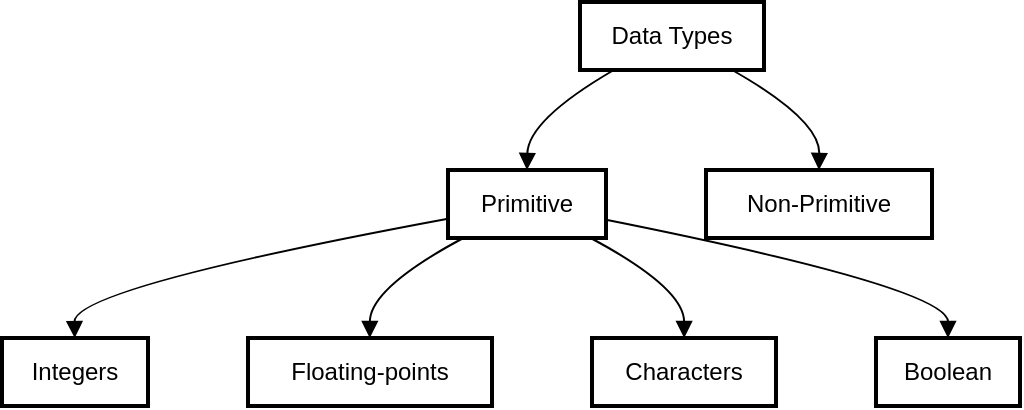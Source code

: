 <mxfile version="23.1.6" type="github">
  <diagram name="Page-1" id="NZbzHBPe5YF4VIzsgg0A">
    <mxGraphModel>
      <root>
        <mxCell id="0" />
        <mxCell id="1" parent="0" />
        <mxCell id="2" value="Data Types" style="whiteSpace=wrap;strokeWidth=2;" vertex="1" parent="1">
          <mxGeometry x="289" width="92" height="34" as="geometry" />
        </mxCell>
        <mxCell id="3" value="Primitive" style="whiteSpace=wrap;strokeWidth=2;" vertex="1" parent="1">
          <mxGeometry x="223" y="84" width="79" height="34" as="geometry" />
        </mxCell>
        <mxCell id="4" value="Integers" style="whiteSpace=wrap;strokeWidth=2;" vertex="1" parent="1">
          <mxGeometry y="168" width="73" height="34" as="geometry" />
        </mxCell>
        <mxCell id="5" value="Floating-points" style="whiteSpace=wrap;strokeWidth=2;" vertex="1" parent="1">
          <mxGeometry x="123" y="168" width="122" height="34" as="geometry" />
        </mxCell>
        <mxCell id="6" value="Characters" style="whiteSpace=wrap;strokeWidth=2;" vertex="1" parent="1">
          <mxGeometry x="295" y="168" width="92" height="34" as="geometry" />
        </mxCell>
        <mxCell id="7" value="Boolean" style="whiteSpace=wrap;strokeWidth=2;" vertex="1" parent="1">
          <mxGeometry x="437" y="168" width="72" height="34" as="geometry" />
        </mxCell>
        <mxCell id="8" value="Non-Primitive" style="whiteSpace=wrap;strokeWidth=2;" vertex="1" parent="1">
          <mxGeometry x="352" y="84" width="113" height="34" as="geometry" />
        </mxCell>
        <mxCell id="9" value="" style="curved=1;startArrow=none;endArrow=block;exitX=0.184;exitY=1;entryX=0.5;entryY=0;" edge="1" parent="1" source="2" target="3">
          <mxGeometry relative="1" as="geometry">
            <Array as="points">
              <mxPoint x="263" y="59" />
            </Array>
          </mxGeometry>
        </mxCell>
        <mxCell id="10" value="" style="curved=1;startArrow=none;endArrow=block;exitX=-0.002;exitY=0.717;entryX=0.498;entryY=0;" edge="1" parent="1" source="3" target="4">
          <mxGeometry relative="1" as="geometry">
            <Array as="points">
              <mxPoint x="36" y="143" />
            </Array>
          </mxGeometry>
        </mxCell>
        <mxCell id="11" value="" style="curved=1;startArrow=none;endArrow=block;exitX=0.097;exitY=1;entryX=0.499;entryY=0;" edge="1" parent="1" source="3" target="5">
          <mxGeometry relative="1" as="geometry">
            <Array as="points">
              <mxPoint x="184" y="143" />
            </Array>
          </mxGeometry>
        </mxCell>
        <mxCell id="12" value="" style="curved=1;startArrow=none;endArrow=block;exitX=0.903;exitY=1;entryX=0.501;entryY=0;" edge="1" parent="1" source="3" target="6">
          <mxGeometry relative="1" as="geometry">
            <Array as="points">
              <mxPoint x="341" y="143" />
            </Array>
          </mxGeometry>
        </mxCell>
        <mxCell id="13" value="" style="curved=1;startArrow=none;endArrow=block;exitX=1.002;exitY=0.733;entryX=0.5;entryY=0;" edge="1" parent="1" source="3" target="7">
          <mxGeometry relative="1" as="geometry">
            <Array as="points">
              <mxPoint x="473" y="143" />
            </Array>
          </mxGeometry>
        </mxCell>
        <mxCell id="14" value="" style="curved=1;startArrow=none;endArrow=block;exitX=0.827;exitY=1;entryX=0.5;entryY=0;" edge="1" parent="1" source="2" target="8">
          <mxGeometry relative="1" as="geometry">
            <Array as="points">
              <mxPoint x="409" y="59" />
            </Array>
          </mxGeometry>
        </mxCell>
      </root>
    </mxGraphModel>
  </diagram>
</mxfile>
